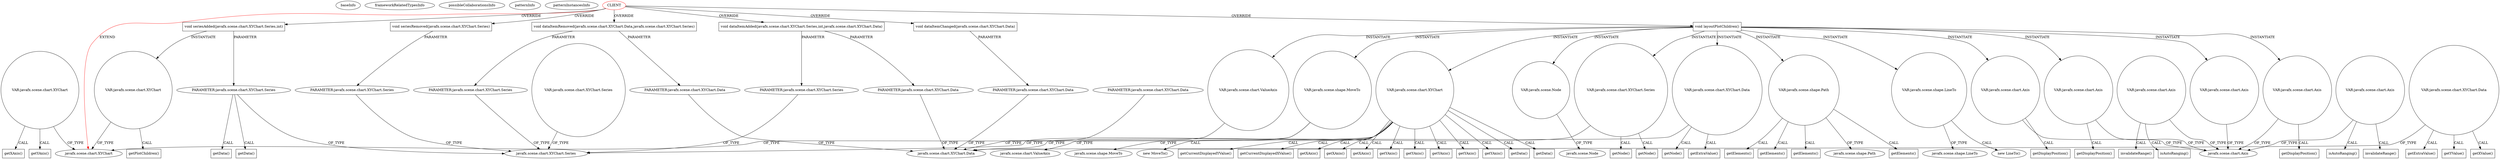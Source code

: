 digraph {
baseInfo[graphId=2725,category="pattern",isAnonymous=false,possibleRelation=false]
frameworkRelatedTypesInfo[0="javafx.scene.chart.XYChart"]
possibleCollaborationsInfo[]
patternInfo[frequency=2.0,patternRootClient=0]
patternInstancesInfo[0="LichuanLu-ShunUI-FX~/LichuanLu-ShunUI-FX/ShunUI-FX-master/src/view/chart/StackedBarChart.java~StackedBarChart~811",1="TomaszKorecki-InvestorAssistant~/TomaszKorecki-InvestorAssistant/InvestorAssistant-master/Investor's assistant/src/investor/charts/CandleChart.java~CandleStickChart~1473"]
1[label="javafx.scene.chart.XYChart",vertexType="FRAMEWORK_CLASS_TYPE",isFrameworkType=false]
117[label="VAR:javafx.scene.chart.XYChart",vertexType="VARIABLE_EXPRESION",isFrameworkType=false,shape=circle]
121[label="getYAxis()",vertexType="INSIDE_CALL",isFrameworkType=false,shape=box]
0[label="CLIENT",vertexType="ROOT_CLIENT_CLASS_DECLARATION",isFrameworkType=false,color=red]
93[label="void dataItemAdded(javafx.scene.chart.XYChart.Series,int,javafx.scene.chart.XYChart.Data)",vertexType="OVERRIDING_METHOD_DECLARATION",isFrameworkType=false,shape=box]
94[label="PARAMETER:javafx.scene.chart.XYChart.Series",vertexType="PARAMETER_DECLARATION",isFrameworkType=false]
106[label="void seriesAdded(javafx.scene.chart.XYChart.Series,int)",vertexType="OVERRIDING_METHOD_DECLARATION",isFrameworkType=false,shape=box]
107[label="PARAMETER:javafx.scene.chart.XYChart.Series",vertexType="PARAMETER_DECLARATION",isFrameworkType=false]
112[label="getData()",vertexType="INSIDE_CALL",isFrameworkType=false,shape=box]
110[label="getData()",vertexType="INSIDE_CALL",isFrameworkType=false,shape=box]
98[label="void dataItemRemoved(javafx.scene.chart.XYChart.Data,javafx.scene.chart.XYChart.Series)",vertexType="OVERRIDING_METHOD_DECLARATION",isFrameworkType=false,shape=box]
101[label="PARAMETER:javafx.scene.chart.XYChart.Series",vertexType="PARAMETER_DECLARATION",isFrameworkType=false]
99[label="PARAMETER:javafx.scene.chart.XYChart.Data",vertexType="PARAMETER_DECLARATION",isFrameworkType=false]
96[label="PARAMETER:javafx.scene.chart.XYChart.Data",vertexType="PARAMETER_DECLARATION",isFrameworkType=false]
14[label="javafx.scene.chart.XYChart.Series",vertexType="FRAMEWORK_CLASS_TYPE",isFrameworkType=false]
104[label="PARAMETER:javafx.scene.chart.XYChart.Series",vertexType="PARAMETER_DECLARATION",isFrameworkType=false]
2[label="void layoutPlotChildren()",vertexType="OVERRIDING_METHOD_DECLARATION",isFrameworkType=false,shape=box]
17[label="VAR:javafx.scene.shape.Path",vertexType="VARIABLE_EXPRESION",isFrameworkType=false,shape=circle]
19[label="javafx.scene.shape.Path",vertexType="FRAMEWORK_CLASS_TYPE",isFrameworkType=false]
83[label="VAR:javafx.scene.shape.LineTo",vertexType="VARIABLE_EXPRESION",isFrameworkType=false,shape=circle]
82[label="new LineTo()",vertexType="CONSTRUCTOR_CALL",isFrameworkType=false]
84[label="javafx.scene.shape.LineTo",vertexType="FRAMEWORK_CLASS_TYPE",isFrameworkType=false]
58[label="VAR:javafx.scene.chart.ValueAxis",vertexType="VARIABLE_EXPRESION",isFrameworkType=false,shape=circle]
60[label="javafx.scene.chart.ValueAxis",vertexType="FRAMEWORK_CLASS_TYPE",isFrameworkType=false]
81[label="getElements()",vertexType="INSIDE_CALL",isFrameworkType=false,shape=box]
71[label="getElements()",vertexType="INSIDE_CALL",isFrameworkType=false,shape=box]
18[label="getElements()",vertexType="INSIDE_CALL",isFrameworkType=false,shape=box]
69[label="getElements()",vertexType="INSIDE_CALL",isFrameworkType=false,shape=box]
73[label="VAR:javafx.scene.shape.MoveTo",vertexType="VARIABLE_EXPRESION",isFrameworkType=false,shape=circle]
72[label="new MoveTo()",vertexType="CONSTRUCTOR_CALL",isFrameworkType=false]
130[label="VAR:javafx.scene.chart.XYChart.Series",vertexType="VARIABLE_EXPRESION",isFrameworkType=false,shape=circle]
12[label="VAR:javafx.scene.chart.XYChart.Series",vertexType="VARIABLE_EXPRESION",isFrameworkType=false,shape=circle]
113[label="VAR:javafx.scene.chart.XYChart",vertexType="VARIABLE_EXPRESION",isFrameworkType=false,shape=circle]
114[label="getPlotChildren()",vertexType="INSIDE_CALL",isFrameworkType=false,shape=box]
3[label="VAR:javafx.scene.chart.XYChart",vertexType="VARIABLE_EXPRESION",isFrameworkType=false,shape=circle]
89[label="getYAxis()",vertexType="INSIDE_CALL",isFrameworkType=false,shape=box]
43[label="getYAxis()",vertexType="INSIDE_CALL",isFrameworkType=false,shape=box]
53[label="getYAxis()",vertexType="INSIDE_CALL",isFrameworkType=false,shape=box]
31[label="getYAxis()",vertexType="INSIDE_CALL",isFrameworkType=false,shape=box]
48[label="getYAxis()",vertexType="INSIDE_CALL",isFrameworkType=false,shape=box]
7[label="getData()",vertexType="INSIDE_CALL",isFrameworkType=false,shape=box]
9[label="getData()",vertexType="INSIDE_CALL",isFrameworkType=false,shape=box]
74[label="javafx.scene.shape.MoveTo",vertexType="FRAMEWORK_CLASS_TYPE",isFrameworkType=false]
90[label="void dataItemChanged(javafx.scene.chart.XYChart.Data)",vertexType="OVERRIDING_METHOD_DECLARATION",isFrameworkType=false,shape=box]
91[label="PARAMETER:javafx.scene.chart.XYChart.Data",vertexType="PARAMETER_DECLARATION",isFrameworkType=false]
33[label="getCurrentDisplayedYValue()",vertexType="INSIDE_CALL",isFrameworkType=false,shape=box]
34[label="VAR:javafx.scene.chart.XYChart.Data",vertexType="VARIABLE_EXPRESION",isFrameworkType=false,shape=circle]
38[label="getExtraValue()",vertexType="INSIDE_CALL",isFrameworkType=false,shape=box]
26[label="getCurrentDisplayedXValue()",vertexType="INSIDE_CALL",isFrameworkType=false,shape=box]
63[label="VAR:javafx.scene.Node",vertexType="VARIABLE_EXPRESION",isFrameworkType=false,shape=circle]
65[label="javafx.scene.Node",vertexType="FRAMEWORK_CLASS_TYPE",isFrameworkType=false]
36[label="javafx.scene.chart.XYChart.Data",vertexType="FRAMEWORK_CLASS_TYPE",isFrameworkType=false]
146[label="PARAMETER:javafx.scene.chart.XYChart.Data",vertexType="PARAMETER_DECLARATION",isFrameworkType=false]
133[label="VAR:javafx.scene.chart.XYChart.Data",vertexType="VARIABLE_EXPRESION",isFrameworkType=false,shape=circle]
137[label="getExtraValue()",vertexType="INSIDE_CALL",isFrameworkType=false,shape=box]
139[label="getYValue()",vertexType="INSIDE_CALL",isFrameworkType=false,shape=box]
103[label="void seriesRemoved(javafx.scene.chart.XYChart.Series)",vertexType="OVERRIDING_METHOD_DECLARATION",isFrameworkType=false,shape=box]
134[label="getXValue()",vertexType="INSIDE_CALL",isFrameworkType=false,shape=box]
13[label="getNode()",vertexType="INSIDE_CALL",isFrameworkType=false,shape=box]
16[label="getNode()",vertexType="INSIDE_CALL",isFrameworkType=false,shape=box]
35[label="getNode()",vertexType="INSIDE_CALL",isFrameworkType=false,shape=box]
118[label="getXAxis()",vertexType="INSIDE_CALL",isFrameworkType=false,shape=box]
57[label="getXAxis()",vertexType="INSIDE_CALL",isFrameworkType=false,shape=box]
24[label="getXAxis()",vertexType="INSIDE_CALL",isFrameworkType=false,shape=box]
55[label="getXAxis()",vertexType="INSIDE_CALL",isFrameworkType=false,shape=box]
44[label="VAR:javafx.scene.chart.Axis",vertexType="VARIABLE_EXPRESION",isFrameworkType=false,shape=circle]
22[label="javafx.scene.chart.Axis",vertexType="FRAMEWORK_CLASS_TYPE",isFrameworkType=false]
45[label="getDisplayPosition()",vertexType="INSIDE_CALL",isFrameworkType=false,shape=box]
125[label="VAR:javafx.scene.chart.Axis",vertexType="VARIABLE_EXPRESION",isFrameworkType=false,shape=circle]
126[label="isAutoRanging()",vertexType="INSIDE_CALL",isFrameworkType=false,shape=box]
143[label="invalidateRange()",vertexType="INSIDE_CALL",isFrameworkType=false,shape=box]
20[label="VAR:javafx.scene.chart.Axis",vertexType="VARIABLE_EXPRESION",isFrameworkType=false,shape=circle]
21[label="getDisplayPosition()",vertexType="INSIDE_CALL",isFrameworkType=false,shape=box]
122[label="VAR:javafx.scene.chart.Axis",vertexType="VARIABLE_EXPRESION",isFrameworkType=false,shape=circle]
123[label="isAutoRanging()",vertexType="INSIDE_CALL",isFrameworkType=false,shape=box]
141[label="invalidateRange()",vertexType="INSIDE_CALL",isFrameworkType=false,shape=box]
75[label="VAR:javafx.scene.chart.Axis",vertexType="VARIABLE_EXPRESION",isFrameworkType=false,shape=circle]
76[label="getDisplayPosition()",vertexType="INSIDE_CALL",isFrameworkType=false,shape=box]
27[label="VAR:javafx.scene.chart.Axis",vertexType="VARIABLE_EXPRESION",isFrameworkType=false,shape=circle]
3->9[label="CALL"]
107->112[label="CALL"]
34->35[label="CALL"]
3->57[label="CALL"]
133->137[label="CALL"]
106->107[label="PARAMETER"]
3->1[label="OF_TYPE"]
2->17[label="INSTANTIATE"]
125->126[label="CALL"]
0->106[label="OVERRIDE"]
3->55[label="CALL"]
3->33[label="CALL"]
0->103[label="OVERRIDE"]
2->12[label="INSTANTIATE"]
0->2[label="OVERRIDE"]
3->7[label="CALL"]
34->36[label="OF_TYPE"]
113->114[label="CALL"]
133->139[label="CALL"]
3->31[label="CALL"]
101->14[label="OF_TYPE"]
91->36[label="OF_TYPE"]
75->22[label="OF_TYPE"]
94->14[label="OF_TYPE"]
58->60[label="OF_TYPE"]
3->26[label="CALL"]
83->82[label="CALL"]
103->104[label="PARAMETER"]
12->16[label="CALL"]
125->22[label="OF_TYPE"]
3->89[label="CALL"]
20->21[label="CALL"]
125->143[label="CALL"]
3->48[label="CALL"]
98->101[label="PARAMETER"]
0->98[label="OVERRIDE"]
44->22[label="OF_TYPE"]
133->36[label="OF_TYPE"]
2->73[label="INSTANTIATE"]
3->53[label="CALL"]
63->65[label="OF_TYPE"]
93->94[label="PARAMETER"]
146->36[label="OF_TYPE"]
73->74[label="OF_TYPE"]
99->36[label="OF_TYPE"]
2->34[label="INSTANTIATE"]
17->81[label="CALL"]
0->1[label="EXTEND",color=red]
107->14[label="OF_TYPE"]
93->96[label="PARAMETER"]
104->14[label="OF_TYPE"]
0->93[label="OVERRIDE"]
17->19[label="OF_TYPE"]
3->43[label="CALL"]
122->141[label="CALL"]
0->90[label="OVERRIDE"]
2->3[label="INSTANTIATE"]
27->22[label="OF_TYPE"]
133->134[label="CALL"]
17->18[label="CALL"]
34->38[label="CALL"]
12->13[label="CALL"]
117->118[label="CALL"]
96->36[label="OF_TYPE"]
117->121[label="CALL"]
106->113[label="INSTANTIATE"]
122->123[label="CALL"]
2->44[label="INSTANTIATE"]
17->71[label="CALL"]
83->84[label="OF_TYPE"]
122->22[label="OF_TYPE"]
75->76[label="CALL"]
117->1[label="OF_TYPE"]
3->24[label="CALL"]
90->91[label="PARAMETER"]
2->63[label="INSTANTIATE"]
2->75[label="INSTANTIATE"]
113->1[label="OF_TYPE"]
12->14[label="OF_TYPE"]
130->14[label="OF_TYPE"]
2->27[label="INSTANTIATE"]
2->83[label="INSTANTIATE"]
44->45[label="CALL"]
20->22[label="OF_TYPE"]
2->20[label="INSTANTIATE"]
98->99[label="PARAMETER"]
73->72[label="CALL"]
2->58[label="INSTANTIATE"]
17->69[label="CALL"]
107->110[label="CALL"]
}
